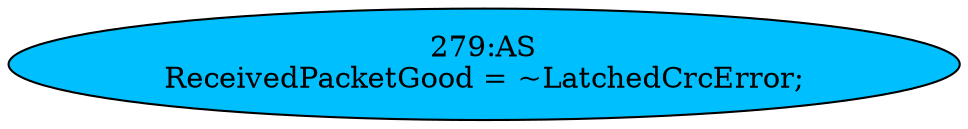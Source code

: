 strict digraph "" {
	node [label="\N"];
	"279:AS"	 [ast="<pyverilog.vparser.ast.Assign object at 0x7f7882400510>",
		def_var="['ReceivedPacketGood']",
		fillcolor=deepskyblue,
		label="279:AS
ReceivedPacketGood = ~LatchedCrcError;",
		statements="[]",
		style=filled,
		typ=Assign,
		use_var="['LatchedCrcError']"];
}
